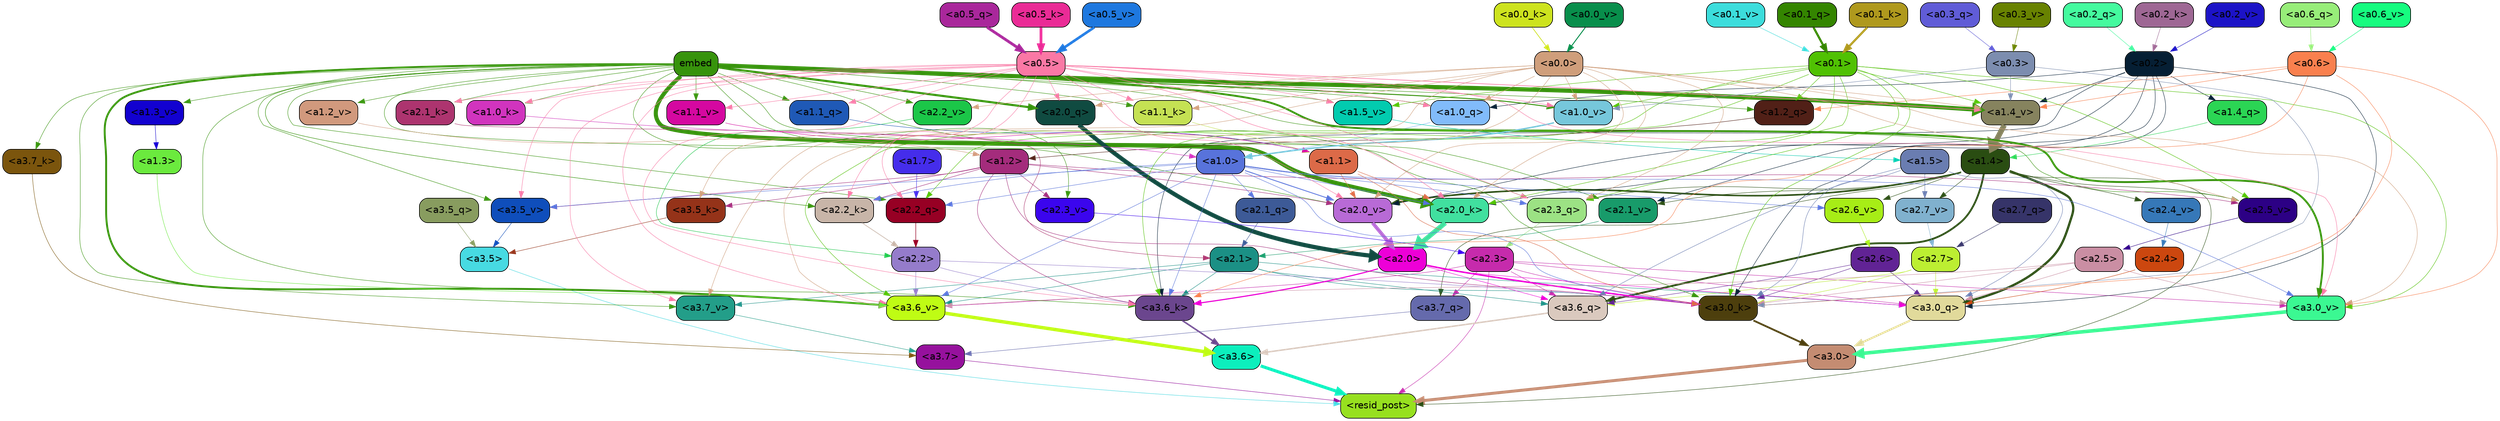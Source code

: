 strict digraph "" {
	graph [bgcolor=transparent,
		layout=dot,
		overlap=false,
		splines=true
	];
	"<a3.7>"	[color=black,
		fillcolor="#96119d",
		fontname=Helvetica,
		shape=box,
		style="filled, rounded"];
	"<resid_post>"	[color=black,
		fillcolor="#97e01f",
		fontname=Helvetica,
		shape=box,
		style="filled, rounded"];
	"<a3.7>" -> "<resid_post>"	[color="#96119d",
		penwidth=0.6239100098609924];
	"<a3.6>"	[color=black,
		fillcolor="#0cefbd",
		fontname=Helvetica,
		shape=box,
		style="filled, rounded"];
	"<a3.6>" -> "<resid_post>"	[color="#0cefbd",
		penwidth=4.569062113761902];
	"<a3.5>"	[color=black,
		fillcolor="#47dae2",
		fontname=Helvetica,
		shape=box,
		style="filled, rounded"];
	"<a3.5>" -> "<resid_post>"	[color="#47dae2",
		penwidth=0.6];
	"<a3.0>"	[color=black,
		fillcolor="#c48c72",
		fontname=Helvetica,
		shape=box,
		style="filled, rounded"];
	"<a3.0>" -> "<resid_post>"	[color="#c48c72",
		penwidth=4.283544182777405];
	"<a2.3>"	[color=black,
		fillcolor="#c62bac",
		fontname=Helvetica,
		shape=box,
		style="filled, rounded"];
	"<a2.3>" -> "<resid_post>"	[color="#c62bac",
		penwidth=0.6];
	"<a3.7_q>"	[color=black,
		fillcolor="#656aac",
		fontname=Helvetica,
		shape=box,
		style="filled, rounded"];
	"<a2.3>" -> "<a3.7_q>"	[color="#c62bac",
		penwidth=0.6];
	"<a3.6_q>"	[color=black,
		fillcolor="#dac9be",
		fontname=Helvetica,
		shape=box,
		style="filled, rounded"];
	"<a2.3>" -> "<a3.6_q>"	[color="#c62bac",
		penwidth=0.6];
	"<a3.0_q>"	[color=black,
		fillcolor="#e1da9b",
		fontname=Helvetica,
		shape=box,
		style="filled, rounded"];
	"<a2.3>" -> "<a3.0_q>"	[color="#c62bac",
		penwidth=0.6];
	"<a3.0_k>"	[color=black,
		fillcolor="#4d3f0d",
		fontname=Helvetica,
		shape=box,
		style="filled, rounded"];
	"<a2.3>" -> "<a3.0_k>"	[color="#c62bac",
		penwidth=0.6];
	"<a3.6_v>"	[color=black,
		fillcolor="#bffc14",
		fontname=Helvetica,
		shape=box,
		style="filled, rounded"];
	"<a2.3>" -> "<a3.6_v>"	[color="#c62bac",
		penwidth=0.6];
	"<a3.0_v>"	[color=black,
		fillcolor="#3bf892",
		fontname=Helvetica,
		shape=box,
		style="filled, rounded"];
	"<a2.3>" -> "<a3.0_v>"	[color="#c62bac",
		penwidth=0.6];
	"<a1.4>"	[color=black,
		fillcolor="#2a4d12",
		fontname=Helvetica,
		shape=box,
		style="filled, rounded"];
	"<a1.4>" -> "<resid_post>"	[color="#2a4d12",
		penwidth=0.6];
	"<a1.4>" -> "<a3.7_q>"	[color="#2a4d12",
		penwidth=0.6];
	"<a1.4>" -> "<a3.6_q>"	[color="#2a4d12",
		penwidth=2.6908124685287476];
	"<a1.4>" -> "<a3.0_q>"	[color="#2a4d12",
		penwidth=3.32076895236969];
	"<a2.3_q>"	[color=black,
		fillcolor="#9ce284",
		fontname=Helvetica,
		shape=box,
		style="filled, rounded"];
	"<a1.4>" -> "<a2.3_q>"	[color="#2a4d12",
		penwidth=0.6];
	"<a2.7_v>"	[color=black,
		fillcolor="#80b1ce",
		fontname=Helvetica,
		shape=box,
		style="filled, rounded"];
	"<a1.4>" -> "<a2.7_v>"	[color="#2a4d12",
		penwidth=0.6];
	"<a2.6_v>"	[color=black,
		fillcolor="#a7ed16",
		fontname=Helvetica,
		shape=box,
		style="filled, rounded"];
	"<a1.4>" -> "<a2.6_v>"	[color="#2a4d12",
		penwidth=0.6];
	"<a2.5_v>"	[color=black,
		fillcolor="#2c0085",
		fontname=Helvetica,
		shape=box,
		style="filled, rounded"];
	"<a1.4>" -> "<a2.5_v>"	[color="#2a4d12",
		penwidth=0.6];
	"<a2.4_v>"	[color=black,
		fillcolor="#3678b8",
		fontname=Helvetica,
		shape=box,
		style="filled, rounded"];
	"<a1.4>" -> "<a2.4_v>"	[color="#2a4d12",
		penwidth=0.6];
	"<a2.1_v>"	[color=black,
		fillcolor="#189b6a",
		fontname=Helvetica,
		shape=box,
		style="filled, rounded"];
	"<a1.4>" -> "<a2.1_v>"	[color="#2a4d12",
		penwidth=0.6];
	"<a2.0_v>"	[color=black,
		fillcolor="#b86ad6",
		fontname=Helvetica,
		shape=box,
		style="filled, rounded"];
	"<a1.4>" -> "<a2.0_v>"	[color="#2a4d12",
		penwidth=2.3065454959869385];
	"<a3.7_q>" -> "<a3.7>"	[color="#656aac",
		penwidth=0.6];
	"<a3.6_q>" -> "<a3.6>"	[color="#dac9be",
		penwidth=2.03758105635643];
	"<a3.5_q>"	[color=black,
		fillcolor="#889c5f",
		fontname=Helvetica,
		shape=box,
		style="filled, rounded"];
	"<a3.5_q>" -> "<a3.5>"	[color="#889c5f",
		penwidth=0.6];
	"<a3.0_q>" -> "<a3.0>"	[color="#e1da9b",
		penwidth=2.8638100624084473];
	"<a3.7_k>"	[color=black,
		fillcolor="#7b550d",
		fontname=Helvetica,
		shape=box,
		style="filled, rounded"];
	"<a3.7_k>" -> "<a3.7>"	[color="#7b550d",
		penwidth=0.6];
	"<a3.6_k>"	[color=black,
		fillcolor="#6b468e",
		fontname=Helvetica,
		shape=box,
		style="filled, rounded"];
	"<a3.6_k>" -> "<a3.6>"	[color="#6b468e",
		penwidth=2.174198240041733];
	"<a3.5_k>"	[color=black,
		fillcolor="#953319",
		fontname=Helvetica,
		shape=box,
		style="filled, rounded"];
	"<a3.5_k>" -> "<a3.5>"	[color="#953319",
		penwidth=0.6];
	"<a3.0_k>" -> "<a3.0>"	[color="#4d3f0d",
		penwidth=2.6274144649505615];
	"<a3.7_v>"	[color=black,
		fillcolor="#239e89",
		fontname=Helvetica,
		shape=box,
		style="filled, rounded"];
	"<a3.7_v>" -> "<a3.7>"	[color="#239e89",
		penwidth=0.6];
	"<a3.6_v>" -> "<a3.6>"	[color="#bffc14",
		penwidth=5.002329230308533];
	"<a3.5_v>"	[color=black,
		fillcolor="#0f4ebb",
		fontname=Helvetica,
		shape=box,
		style="filled, rounded"];
	"<a3.5_v>" -> "<a3.5>"	[color="#0f4ebb",
		penwidth=0.6];
	"<a3.0_v>" -> "<a3.0>"	[color="#3bf892",
		penwidth=5.188832879066467];
	"<a2.7>"	[color=black,
		fillcolor="#bcee32",
		fontname=Helvetica,
		shape=box,
		style="filled, rounded"];
	"<a2.7>" -> "<a3.6_q>"	[color="#bcee32",
		penwidth=0.6];
	"<a2.7>" -> "<a3.0_q>"	[color="#bcee32",
		penwidth=0.6];
	"<a2.7>" -> "<a3.0_k>"	[color="#bcee32",
		penwidth=0.6];
	"<a2.6>"	[color=black,
		fillcolor="#612395",
		fontname=Helvetica,
		shape=box,
		style="filled, rounded"];
	"<a2.6>" -> "<a3.6_q>"	[color="#612395",
		penwidth=0.6];
	"<a2.6>" -> "<a3.0_q>"	[color="#612395",
		penwidth=0.6];
	"<a2.6>" -> "<a3.0_k>"	[color="#612395",
		penwidth=0.6];
	"<a2.1>"	[color=black,
		fillcolor="#1b9085",
		fontname=Helvetica,
		shape=box,
		style="filled, rounded"];
	"<a2.1>" -> "<a3.6_q>"	[color="#1b9085",
		penwidth=0.6];
	"<a2.1>" -> "<a3.0_q>"	[color="#1b9085",
		penwidth=0.6];
	"<a2.1>" -> "<a3.6_k>"	[color="#1b9085",
		penwidth=0.6];
	"<a2.1>" -> "<a3.0_k>"	[color="#1b9085",
		penwidth=0.6];
	"<a2.1>" -> "<a3.7_v>"	[color="#1b9085",
		penwidth=0.6];
	"<a2.1>" -> "<a3.6_v>"	[color="#1b9085",
		penwidth=0.6];
	"<a2.0>"	[color=black,
		fillcolor="#ed00d7",
		fontname=Helvetica,
		shape=box,
		style="filled, rounded"];
	"<a2.0>" -> "<a3.6_q>"	[color="#ed00d7",
		penwidth=0.6];
	"<a2.0>" -> "<a3.0_q>"	[color="#ed00d7",
		penwidth=0.6];
	"<a2.0>" -> "<a3.6_k>"	[color="#ed00d7",
		penwidth=1.6254686117172241];
	"<a2.0>" -> "<a3.0_k>"	[color="#ed00d7",
		penwidth=2.182972814887762];
	"<a1.5>"	[color=black,
		fillcolor="#6a7db1",
		fontname=Helvetica,
		shape=box,
		style="filled, rounded"];
	"<a1.5>" -> "<a3.6_q>"	[color="#6a7db1",
		penwidth=0.6];
	"<a1.5>" -> "<a3.0_q>"	[color="#6a7db1",
		penwidth=0.6];
	"<a1.5>" -> "<a3.0_k>"	[color="#6a7db1",
		penwidth=0.6];
	"<a1.5>" -> "<a2.7_v>"	[color="#6a7db1",
		penwidth=0.6];
	"<a2.5>"	[color=black,
		fillcolor="#ca8ea3",
		fontname=Helvetica,
		shape=box,
		style="filled, rounded"];
	"<a2.5>" -> "<a3.0_q>"	[color="#ca8ea3",
		penwidth=0.6];
	"<a2.5>" -> "<a3.0_k>"	[color="#ca8ea3",
		penwidth=0.6];
	"<a2.5>" -> "<a3.6_v>"	[color="#ca8ea3",
		penwidth=0.6];
	"<a2.5>" -> "<a3.0_v>"	[color="#ca8ea3",
		penwidth=0.6];
	"<a2.4>"	[color=black,
		fillcolor="#cc470f",
		fontname=Helvetica,
		shape=box,
		style="filled, rounded"];
	"<a2.4>" -> "<a3.0_q>"	[color="#cc470f",
		penwidth=0.6];
	"<a0.2>"	[color=black,
		fillcolor="#061f34",
		fontname=Helvetica,
		shape=box,
		style="filled, rounded"];
	"<a0.2>" -> "<a3.0_q>"	[color="#061f34",
		penwidth=0.6];
	"<a0.2>" -> "<a3.6_k>"	[color="#061f34",
		penwidth=0.6];
	"<a0.2>" -> "<a3.0_k>"	[color="#061f34",
		penwidth=0.6];
	"<a2.0_k>"	[color=black,
		fillcolor="#41e09f",
		fontname=Helvetica,
		shape=box,
		style="filled, rounded"];
	"<a0.2>" -> "<a2.0_k>"	[color="#061f34",
		penwidth=0.6];
	"<a0.2>" -> "<a2.1_v>"	[color="#061f34",
		penwidth=0.6];
	"<a0.2>" -> "<a2.0_v>"	[color="#061f34",
		penwidth=0.6];
	"<a1.4_q>"	[color=black,
		fillcolor="#2bd554",
		fontname=Helvetica,
		shape=box,
		style="filled, rounded"];
	"<a0.2>" -> "<a1.4_q>"	[color="#061f34",
		penwidth=0.6];
	"<a1.0_q>"	[color=black,
		fillcolor="#81bbfa",
		fontname=Helvetica,
		shape=box,
		style="filled, rounded"];
	"<a0.2>" -> "<a1.0_q>"	[color="#061f34",
		penwidth=0.6];
	"<a1.4_v>"	[color=black,
		fillcolor="#86835e",
		fontname=Helvetica,
		shape=box,
		style="filled, rounded"];
	"<a0.2>" -> "<a1.4_v>"	[color="#061f34",
		penwidth=0.6];
	embed	[color=black,
		fillcolor="#37930c",
		fontname=Helvetica,
		shape=box,
		style="filled, rounded"];
	embed -> "<a3.7_k>"	[color="#37930c",
		penwidth=0.6];
	embed -> "<a3.6_k>"	[color="#37930c",
		penwidth=0.6];
	embed -> "<a3.0_k>"	[color="#37930c",
		penwidth=0.6];
	embed -> "<a3.7_v>"	[color="#37930c",
		penwidth=0.6];
	embed -> "<a3.6_v>"	[color="#37930c",
		penwidth=2.809220314025879];
	embed -> "<a3.5_v>"	[color="#37930c",
		penwidth=0.6];
	embed -> "<a3.0_v>"	[color="#37930c",
		penwidth=2.754121422767639];
	embed -> "<a2.3_q>"	[color="#37930c",
		penwidth=0.6];
	"<a2.2_q>"	[color=black,
		fillcolor="#970024",
		fontname=Helvetica,
		shape=box,
		style="filled, rounded"];
	embed -> "<a2.2_q>"	[color="#37930c",
		penwidth=0.6];
	"<a2.0_q>"	[color=black,
		fillcolor="#104b41",
		fontname=Helvetica,
		shape=box,
		style="filled, rounded"];
	embed -> "<a2.0_q>"	[color="#37930c",
		penwidth=3.102177858352661];
	"<a2.2_k>"	[color=black,
		fillcolor="#c8b5a8",
		fontname=Helvetica,
		shape=box,
		style="filled, rounded"];
	embed -> "<a2.2_k>"	[color="#37930c",
		penwidth=0.6805839538574219];
	"<a2.1_k>"	[color=black,
		fillcolor="#ad346f",
		fontname=Helvetica,
		shape=box,
		style="filled, rounded"];
	embed -> "<a2.1_k>"	[color="#37930c",
		penwidth=0.6];
	embed -> "<a2.0_k>"	[color="#37930c",
		penwidth=5.977519929409027];
	embed -> "<a2.5_v>"	[color="#37930c",
		penwidth=0.6];
	"<a2.3_v>"	[color=black,
		fillcolor="#3b05ee",
		fontname=Helvetica,
		shape=box,
		style="filled, rounded"];
	embed -> "<a2.3_v>"	[color="#37930c",
		penwidth=0.6];
	"<a2.2_v>"	[color=black,
		fillcolor="#1bc648",
		fontname=Helvetica,
		shape=box,
		style="filled, rounded"];
	embed -> "<a2.2_v>"	[color="#37930c",
		penwidth=0.6436443328857422];
	embed -> "<a2.1_v>"	[color="#37930c",
		penwidth=0.6];
	embed -> "<a2.0_v>"	[color="#37930c",
		penwidth=0.6];
	"<a1.2_q>"	[color=black,
		fillcolor="#512017",
		fontname=Helvetica,
		shape=box,
		style="filled, rounded"];
	embed -> "<a1.2_q>"	[color="#37930c",
		penwidth=0.6224298477172852];
	"<a1.1_q>"	[color=black,
		fillcolor="#1f59b6",
		fontname=Helvetica,
		shape=box,
		style="filled, rounded"];
	embed -> "<a1.1_q>"	[color="#37930c",
		penwidth=0.6];
	embed -> "<a1.0_q>"	[color="#37930c",
		penwidth=0.6];
	"<a1.1_k>"	[color=black,
		fillcolor="#c5e153",
		fontname=Helvetica,
		shape=box,
		style="filled, rounded"];
	embed -> "<a1.1_k>"	[color="#37930c",
		penwidth=0.6];
	"<a1.0_k>"	[color=black,
		fillcolor="#d134be",
		fontname=Helvetica,
		shape=box,
		style="filled, rounded"];
	embed -> "<a1.0_k>"	[color="#37930c",
		penwidth=0.6];
	"<a1.5_v>"	[color=black,
		fillcolor="#02cbaf",
		fontname=Helvetica,
		shape=box,
		style="filled, rounded"];
	embed -> "<a1.5_v>"	[color="#37930c",
		penwidth=0.6];
	embed -> "<a1.4_v>"	[color="#37930c",
		penwidth=6.155339062213898];
	"<a1.3_v>"	[color=black,
		fillcolor="#1201d0",
		fontname=Helvetica,
		shape=box,
		style="filled, rounded"];
	embed -> "<a1.3_v>"	[color="#37930c",
		penwidth=0.6];
	"<a1.2_v>"	[color=black,
		fillcolor="#d1997d",
		fontname=Helvetica,
		shape=box,
		style="filled, rounded"];
	embed -> "<a1.2_v>"	[color="#37930c",
		penwidth=0.6];
	"<a1.1_v>"	[color=black,
		fillcolor="#d508a0",
		fontname=Helvetica,
		shape=box,
		style="filled, rounded"];
	embed -> "<a1.1_v>"	[color="#37930c",
		penwidth=0.6];
	"<a1.0_v>"	[color=black,
		fillcolor="#76c7db",
		fontname=Helvetica,
		shape=box,
		style="filled, rounded"];
	embed -> "<a1.0_v>"	[color="#37930c",
		penwidth=1.3890299797058105];
	"<a2.2>"	[color=black,
		fillcolor="#957ccb",
		fontname=Helvetica,
		shape=box,
		style="filled, rounded"];
	"<a2.2>" -> "<a3.6_k>"	[color="#957ccb",
		penwidth=0.6];
	"<a2.2>" -> "<a3.0_k>"	[color="#957ccb",
		penwidth=0.6065438985824585];
	"<a2.2>" -> "<a3.6_v>"	[color="#957ccb",
		penwidth=0.6];
	"<a1.2>"	[color=black,
		fillcolor="#a42c7c",
		fontname=Helvetica,
		shape=box,
		style="filled, rounded"];
	"<a1.2>" -> "<a3.6_k>"	[color="#a42c7c",
		penwidth=0.6];
	"<a1.2>" -> "<a3.5_k>"	[color="#a42c7c",
		penwidth=0.6];
	"<a1.2>" -> "<a3.0_k>"	[color="#a42c7c",
		penwidth=0.6];
	"<a1.2>" -> "<a3.5_v>"	[color="#a42c7c",
		penwidth=0.6];
	"<a1.2>" -> "<a2.2_k>"	[color="#a42c7c",
		penwidth=0.6];
	"<a1.2>" -> "<a2.5_v>"	[color="#a42c7c",
		penwidth=0.6];
	"<a1.2>" -> "<a2.3_v>"	[color="#a42c7c",
		penwidth=0.6];
	"<a1.2>" -> "<a2.0_v>"	[color="#a42c7c",
		penwidth=0.6];
	"<a1.0>"	[color=black,
		fillcolor="#5873db",
		fontname=Helvetica,
		shape=box,
		style="filled, rounded"];
	"<a1.0>" -> "<a3.6_k>"	[color="#5873db",
		penwidth=0.6];
	"<a1.0>" -> "<a3.0_k>"	[color="#5873db",
		penwidth=0.6];
	"<a1.0>" -> "<a3.6_v>"	[color="#5873db",
		penwidth=0.6];
	"<a1.0>" -> "<a3.5_v>"	[color="#5873db",
		penwidth=0.6];
	"<a1.0>" -> "<a3.0_v>"	[color="#5873db",
		penwidth=0.6];
	"<a1.0>" -> "<a2.3_q>"	[color="#5873db",
		penwidth=0.6];
	"<a1.0>" -> "<a2.2_q>"	[color="#5873db",
		penwidth=0.6];
	"<a2.1_q>"	[color=black,
		fillcolor="#3d5a97",
		fontname=Helvetica,
		shape=box,
		style="filled, rounded"];
	"<a1.0>" -> "<a2.1_q>"	[color="#5873db",
		penwidth=0.6];
	"<a1.0>" -> "<a2.2_k>"	[color="#5873db",
		penwidth=0.6];
	"<a1.0>" -> "<a2.0_k>"	[color="#5873db",
		penwidth=0.6];
	"<a1.0>" -> "<a2.6_v>"	[color="#5873db",
		penwidth=0.6];
	"<a1.0>" -> "<a2.0_v>"	[color="#5873db",
		penwidth=1.2192587852478027];
	"<a0.6>"	[color=black,
		fillcolor="#f9804e",
		fontname=Helvetica,
		shape=box,
		style="filled, rounded"];
	"<a0.6>" -> "<a3.6_k>"	[color="#f9804e",
		penwidth=0.6];
	"<a0.6>" -> "<a3.0_k>"	[color="#f9804e",
		penwidth=0.6];
	"<a0.6>" -> "<a3.0_v>"	[color="#f9804e",
		penwidth=0.6];
	"<a0.6>" -> "<a1.2_q>"	[color="#f9804e",
		penwidth=0.6];
	"<a0.6>" -> "<a1.4_v>"	[color="#f9804e",
		penwidth=0.6];
	"<a0.5>"	[color=black,
		fillcolor="#fa78a5",
		fontname=Helvetica,
		shape=box,
		style="filled, rounded"];
	"<a0.5>" -> "<a3.6_k>"	[color="#fa78a5",
		penwidth=0.6];
	"<a0.5>" -> "<a3.7_v>"	[color="#fa78a5",
		penwidth=0.6];
	"<a0.5>" -> "<a3.6_v>"	[color="#fa78a5",
		penwidth=0.6];
	"<a0.5>" -> "<a3.5_v>"	[color="#fa78a5",
		penwidth=0.6];
	"<a0.5>" -> "<a3.0_v>"	[color="#fa78a5",
		penwidth=0.6120390892028809];
	"<a0.5>" -> "<a2.3_q>"	[color="#fa78a5",
		penwidth=0.6];
	"<a0.5>" -> "<a2.2_q>"	[color="#fa78a5",
		penwidth=0.6];
	"<a0.5>" -> "<a2.0_q>"	[color="#fa78a5",
		penwidth=0.6];
	"<a0.5>" -> "<a2.2_k>"	[color="#fa78a5",
		penwidth=0.6];
	"<a0.5>" -> "<a2.1_k>"	[color="#fa78a5",
		penwidth=0.6];
	"<a0.5>" -> "<a2.0_k>"	[color="#fa78a5",
		penwidth=0.658348560333252];
	"<a0.5>" -> "<a2.0_v>"	[color="#fa78a5",
		penwidth=0.6];
	"<a0.5>" -> "<a1.1_q>"	[color="#fa78a5",
		penwidth=0.6];
	"<a0.5>" -> "<a1.0_q>"	[color="#fa78a5",
		penwidth=0.6];
	"<a0.5>" -> "<a1.1_k>"	[color="#fa78a5",
		penwidth=0.6];
	"<a0.5>" -> "<a1.0_k>"	[color="#fa78a5",
		penwidth=0.6];
	"<a0.5>" -> "<a1.5_v>"	[color="#fa78a5",
		penwidth=0.6];
	"<a0.5>" -> "<a1.4_v>"	[color="#fa78a5",
		penwidth=0.9002184867858887];
	"<a0.5>" -> "<a1.1_v>"	[color="#fa78a5",
		penwidth=0.6];
	"<a0.5>" -> "<a1.0_v>"	[color="#fa78a5",
		penwidth=0.6];
	"<a0.1>"	[color=black,
		fillcolor="#50c103",
		fontname=Helvetica,
		shape=box,
		style="filled, rounded"];
	"<a0.1>" -> "<a3.6_k>"	[color="#50c103",
		penwidth=0.6];
	"<a0.1>" -> "<a3.0_k>"	[color="#50c103",
		penwidth=0.6];
	"<a0.1>" -> "<a3.6_v>"	[color="#50c103",
		penwidth=0.6];
	"<a0.1>" -> "<a3.0_v>"	[color="#50c103",
		penwidth=0.6];
	"<a0.1>" -> "<a2.3_q>"	[color="#50c103",
		penwidth=0.6];
	"<a0.1>" -> "<a2.2_q>"	[color="#50c103",
		penwidth=0.6];
	"<a0.1>" -> "<a2.0_k>"	[color="#50c103",
		penwidth=0.6];
	"<a0.1>" -> "<a2.5_v>"	[color="#50c103",
		penwidth=0.6];
	"<a0.1>" -> "<a1.2_q>"	[color="#50c103",
		penwidth=0.6];
	"<a0.1>" -> "<a1.5_v>"	[color="#50c103",
		penwidth=0.6];
	"<a0.1>" -> "<a1.4_v>"	[color="#50c103",
		penwidth=0.6];
	"<a0.1>" -> "<a1.0_v>"	[color="#50c103",
		penwidth=0.6];
	"<a0.0>"	[color=black,
		fillcolor="#cf9e7b",
		fontname=Helvetica,
		shape=box,
		style="filled, rounded"];
	"<a0.0>" -> "<a3.5_k>"	[color="#cf9e7b",
		penwidth=0.6];
	"<a0.0>" -> "<a3.7_v>"	[color="#cf9e7b",
		penwidth=0.6];
	"<a0.0>" -> "<a3.6_v>"	[color="#cf9e7b",
		penwidth=0.6];
	"<a0.0>" -> "<a3.0_v>"	[color="#cf9e7b",
		penwidth=0.6];
	"<a0.0>" -> "<a2.3_q>"	[color="#cf9e7b",
		penwidth=0.6];
	"<a0.0>" -> "<a2.0_q>"	[color="#cf9e7b",
		penwidth=0.6];
	"<a0.0>" -> "<a2.0_k>"	[color="#cf9e7b",
		penwidth=0.6];
	"<a0.0>" -> "<a2.5_v>"	[color="#cf9e7b",
		penwidth=0.6];
	"<a0.0>" -> "<a2.2_v>"	[color="#cf9e7b",
		penwidth=0.6];
	"<a0.0>" -> "<a2.0_v>"	[color="#cf9e7b",
		penwidth=0.6];
	"<a0.0>" -> "<a1.0_q>"	[color="#cf9e7b",
		penwidth=0.6];
	"<a0.0>" -> "<a1.1_k>"	[color="#cf9e7b",
		penwidth=0.6];
	"<a0.0>" -> "<a1.4_v>"	[color="#cf9e7b",
		penwidth=0.6];
	"<a0.0>" -> "<a1.0_v>"	[color="#cf9e7b",
		penwidth=0.6];
	"<a1.1>"	[color=black,
		fillcolor="#dc6a48",
		fontname=Helvetica,
		shape=box,
		style="filled, rounded"];
	"<a1.1>" -> "<a3.0_k>"	[color="#dc6a48",
		penwidth=0.6];
	"<a1.1>" -> "<a2.0_k>"	[color="#dc6a48",
		penwidth=0.6];
	"<a1.1>" -> "<a2.0_v>"	[color="#dc6a48",
		penwidth=0.6];
	"<a0.3>"	[color=black,
		fillcolor="#7c8daf",
		fontname=Helvetica,
		shape=box,
		style="filled, rounded"];
	"<a0.3>" -> "<a3.0_k>"	[color="#7c8daf",
		penwidth=0.6];
	"<a0.3>" -> "<a1.4_v>"	[color="#7c8daf",
		penwidth=0.6];
	"<a0.3>" -> "<a1.0_v>"	[color="#7c8daf",
		penwidth=0.6];
	"<a1.3>"	[color=black,
		fillcolor="#6bea3e",
		fontname=Helvetica,
		shape=box,
		style="filled, rounded"];
	"<a1.3>" -> "<a3.6_v>"	[color="#6bea3e",
		penwidth=0.6];
	"<a2.7_q>"	[color=black,
		fillcolor="#363469",
		fontname=Helvetica,
		shape=box,
		style="filled, rounded"];
	"<a2.7_q>" -> "<a2.7>"	[color="#363469",
		penwidth=0.6];
	"<a2.3_q>" -> "<a2.3>"	[color="#9ce284",
		penwidth=0.6];
	"<a2.2_q>" -> "<a2.2>"	[color="#970024",
		penwidth=0.7585353851318359];
	"<a2.1_q>" -> "<a2.1>"	[color="#3d5a97",
		penwidth=0.6];
	"<a2.0_q>" -> "<a2.0>"	[color="#104b41",
		penwidth=6.189085364341736];
	"<a2.2_k>" -> "<a2.2>"	[color="#c8b5a8",
		penwidth=0.87534499168396];
	"<a2.1_k>" -> "<a2.1>"	[color="#ad346f",
		penwidth=0.6];
	"<a2.0_k>" -> "<a2.0>"	[color="#41e09f",
		penwidth=7.056803464889526];
	"<a2.7_v>" -> "<a2.7>"	[color="#80b1ce",
		penwidth=0.6];
	"<a2.6_v>" -> "<a2.6>"	[color="#a7ed16",
		penwidth=0.6];
	"<a2.5_v>" -> "<a2.5>"	[color="#2c0085",
		penwidth=0.6];
	"<a2.4_v>" -> "<a2.4>"	[color="#3678b8",
		penwidth=0.6];
	"<a2.3_v>" -> "<a2.3>"	[color="#3b05ee",
		penwidth=0.6];
	"<a2.2_v>" -> "<a2.2>"	[color="#1bc648",
		penwidth=0.6];
	"<a2.1_v>" -> "<a2.1>"	[color="#189b6a",
		penwidth=0.6];
	"<a2.0_v>" -> "<a2.0>"	[color="#b86ad6",
		penwidth=5.12138295173645];
	"<a1.7>"	[color=black,
		fillcolor="#452deb",
		fontname=Helvetica,
		shape=box,
		style="filled, rounded"];
	"<a1.7>" -> "<a2.2_q>"	[color="#452deb",
		penwidth=0.6];
	"<a1.4_q>" -> "<a1.4>"	[color="#2bd554",
		penwidth=0.6];
	"<a1.2_q>" -> "<a1.2>"	[color="#512017",
		penwidth=0.6036911010742188];
	"<a1.1_q>" -> "<a1.1>"	[color="#1f59b6",
		penwidth=0.6];
	"<a1.0_q>" -> "<a1.0>"	[color="#81bbfa",
		penwidth=0.6];
	"<a1.1_k>" -> "<a1.1>"	[color="#c5e153",
		penwidth=0.6];
	"<a1.0_k>" -> "<a1.0>"	[color="#d134be",
		penwidth=0.6];
	"<a1.5_v>" -> "<a1.5>"	[color="#02cbaf",
		penwidth=0.6];
	"<a1.4_v>" -> "<a1.4>"	[color="#86835e",
		penwidth=7.850657939910889];
	"<a1.3_v>" -> "<a1.3>"	[color="#1201d0",
		penwidth=0.6];
	"<a1.2_v>" -> "<a1.2>"	[color="#d1997d",
		penwidth=0.6];
	"<a1.1_v>" -> "<a1.1>"	[color="#d508a0",
		penwidth=0.6];
	"<a1.0_v>" -> "<a1.0>"	[color="#76c7db",
		penwidth=2.021620035171509];
	"<a0.6_q>"	[color=black,
		fillcolor="#97ed79",
		fontname=Helvetica,
		shape=box,
		style="filled, rounded"];
	"<a0.6_q>" -> "<a0.6>"	[color="#97ed79",
		penwidth=0.6];
	"<a0.5_q>"	[color=black,
		fillcolor="#a9279b",
		fontname=Helvetica,
		shape=box,
		style="filled, rounded"];
	"<a0.5_q>" -> "<a0.5>"	[color="#a9279b",
		penwidth=4.077653527259827];
	"<a0.3_q>"	[color=black,
		fillcolor="#605cd7",
		fontname=Helvetica,
		shape=box,
		style="filled, rounded"];
	"<a0.3_q>" -> "<a0.3>"	[color="#605cd7",
		penwidth=0.6];
	"<a0.2_q>"	[color=black,
		fillcolor="#44fa9e",
		fontname=Helvetica,
		shape=box,
		style="filled, rounded"];
	"<a0.2_q>" -> "<a0.2>"	[color="#44fa9e",
		penwidth=0.6];
	"<a0.1_q>"	[color=black,
		fillcolor="#348500",
		fontname=Helvetica,
		shape=box,
		style="filled, rounded"];
	"<a0.1_q>" -> "<a0.1>"	[color="#348500",
		penwidth=3.1134376525878906];
	"<a0.5_k>"	[color=black,
		fillcolor="#ea2b96",
		fontname=Helvetica,
		shape=box,
		style="filled, rounded"];
	"<a0.5_k>" -> "<a0.5>"	[color="#ea2b96",
		penwidth=3.968934178352356];
	"<a0.2_k>"	[color=black,
		fillcolor="#9e6794",
		fontname=Helvetica,
		shape=box,
		style="filled, rounded"];
	"<a0.2_k>" -> "<a0.2>"	[color="#9e6794",
		penwidth=0.6];
	"<a0.1_k>"	[color=black,
		fillcolor="#af991d",
		fontname=Helvetica,
		shape=box,
		style="filled, rounded"];
	"<a0.1_k>" -> "<a0.1>"	[color="#af991d",
		penwidth=3.0963125228881836];
	"<a0.0_k>"	[color=black,
		fillcolor="#cde31e",
		fontname=Helvetica,
		shape=box,
		style="filled, rounded"];
	"<a0.0_k>" -> "<a0.0>"	[color="#cde31e",
		penwidth=1.0073614120483398];
	"<a0.6_v>"	[color=black,
		fillcolor="#16fc7f",
		fontname=Helvetica,
		shape=box,
		style="filled, rounded"];
	"<a0.6_v>" -> "<a0.6>"	[color="#16fc7f",
		penwidth=0.6];
	"<a0.5_v>"	[color=black,
		fillcolor="#1e78df",
		fontname=Helvetica,
		shape=box,
		style="filled, rounded"];
	"<a0.5_v>" -> "<a0.5>"	[color="#1e78df",
		penwidth=3.7172799110412598];
	"<a0.3_v>"	[color=black,
		fillcolor="#688201",
		fontname=Helvetica,
		shape=box,
		style="filled, rounded"];
	"<a0.3_v>" -> "<a0.3>"	[color="#688201",
		penwidth=0.6];
	"<a0.2_v>"	[color=black,
		fillcolor="#1c13c7",
		fontname=Helvetica,
		shape=box,
		style="filled, rounded"];
	"<a0.2_v>" -> "<a0.2>"	[color="#1c13c7",
		penwidth=0.6];
	"<a0.1_v>"	[color=black,
		fillcolor="#3cdddc",
		fontname=Helvetica,
		shape=box,
		style="filled, rounded"];
	"<a0.1_v>" -> "<a0.1>"	[color="#3cdddc",
		penwidth=0.602088451385498];
	"<a0.0_v>"	[color=black,
		fillcolor="#088e4b",
		fontname=Helvetica,
		shape=box,
		style="filled, rounded"];
	"<a0.0_v>" -> "<a0.0>"	[color="#088e4b",
		penwidth=1.3448786735534668];
}
